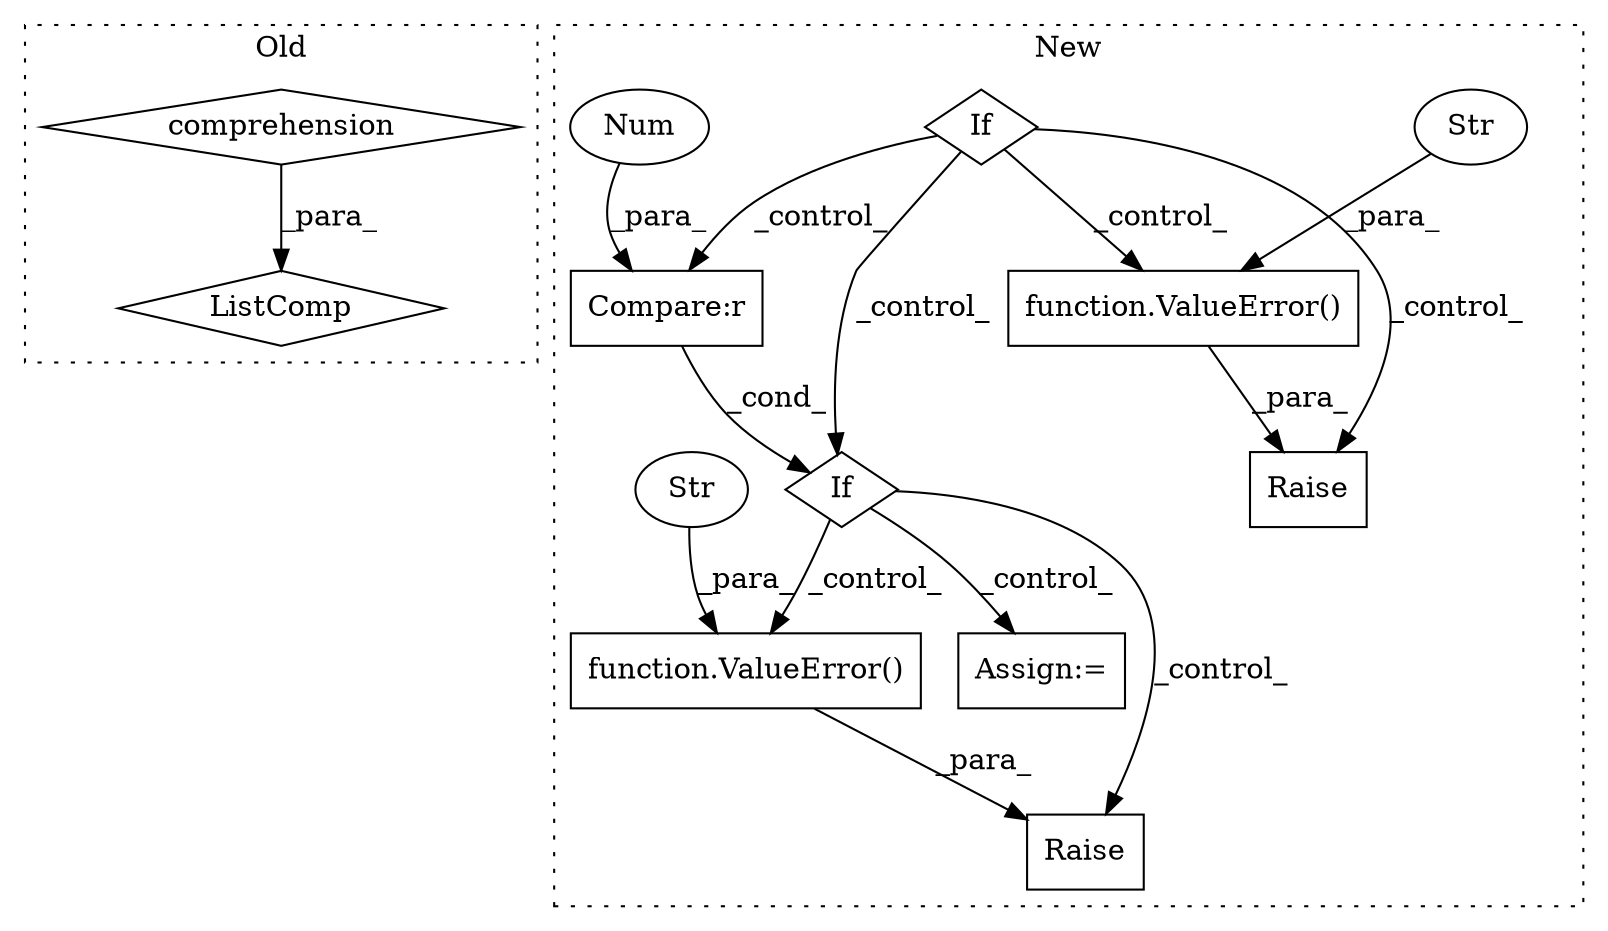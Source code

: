 digraph G {
subgraph cluster0 {
1 [label="ListComp" a="106" s="1785" l="47" shape="diamond"];
3 [label="comprehension" a="45" s="1806" l="3" shape="diamond"];
label = "Old";
style="dotted";
}
subgraph cluster1 {
2 [label="Raise" a="91" s="2309" l="6" shape="box"];
4 [label="If" a="96" s="2235" l="3" shape="diamond"];
5 [label="Compare:r" a="40" s="2238" l="57" shape="box"];
6 [label="Assign:=" a="68" s="2433" l="3" shape="box"];
7 [label="function.ValueError()" a="75" s="2315,2415" l="11,1" shape="box"];
8 [label="Str" a="66" s="2326" l="89" shape="ellipse"];
9 [label="Num" a="76" s="2294" l="1" shape="ellipse"];
10 [label="If" a="96" s="1995" l="3" shape="diamond"];
11 [label="Raise" a="91" s="2654" l="6" shape="box"];
12 [label="function.ValueError()" a="75" s="2660,2816" l="20,6" shape="box"];
13 [label="Str" a="66" s="2680" l="136" shape="ellipse"];
label = "New";
style="dotted";
}
3 -> 1 [label="_para_"];
4 -> 6 [label="_control_"];
4 -> 7 [label="_control_"];
4 -> 2 [label="_control_"];
5 -> 4 [label="_cond_"];
7 -> 2 [label="_para_"];
8 -> 7 [label="_para_"];
9 -> 5 [label="_para_"];
10 -> 4 [label="_control_"];
10 -> 11 [label="_control_"];
10 -> 12 [label="_control_"];
10 -> 5 [label="_control_"];
12 -> 11 [label="_para_"];
13 -> 12 [label="_para_"];
}